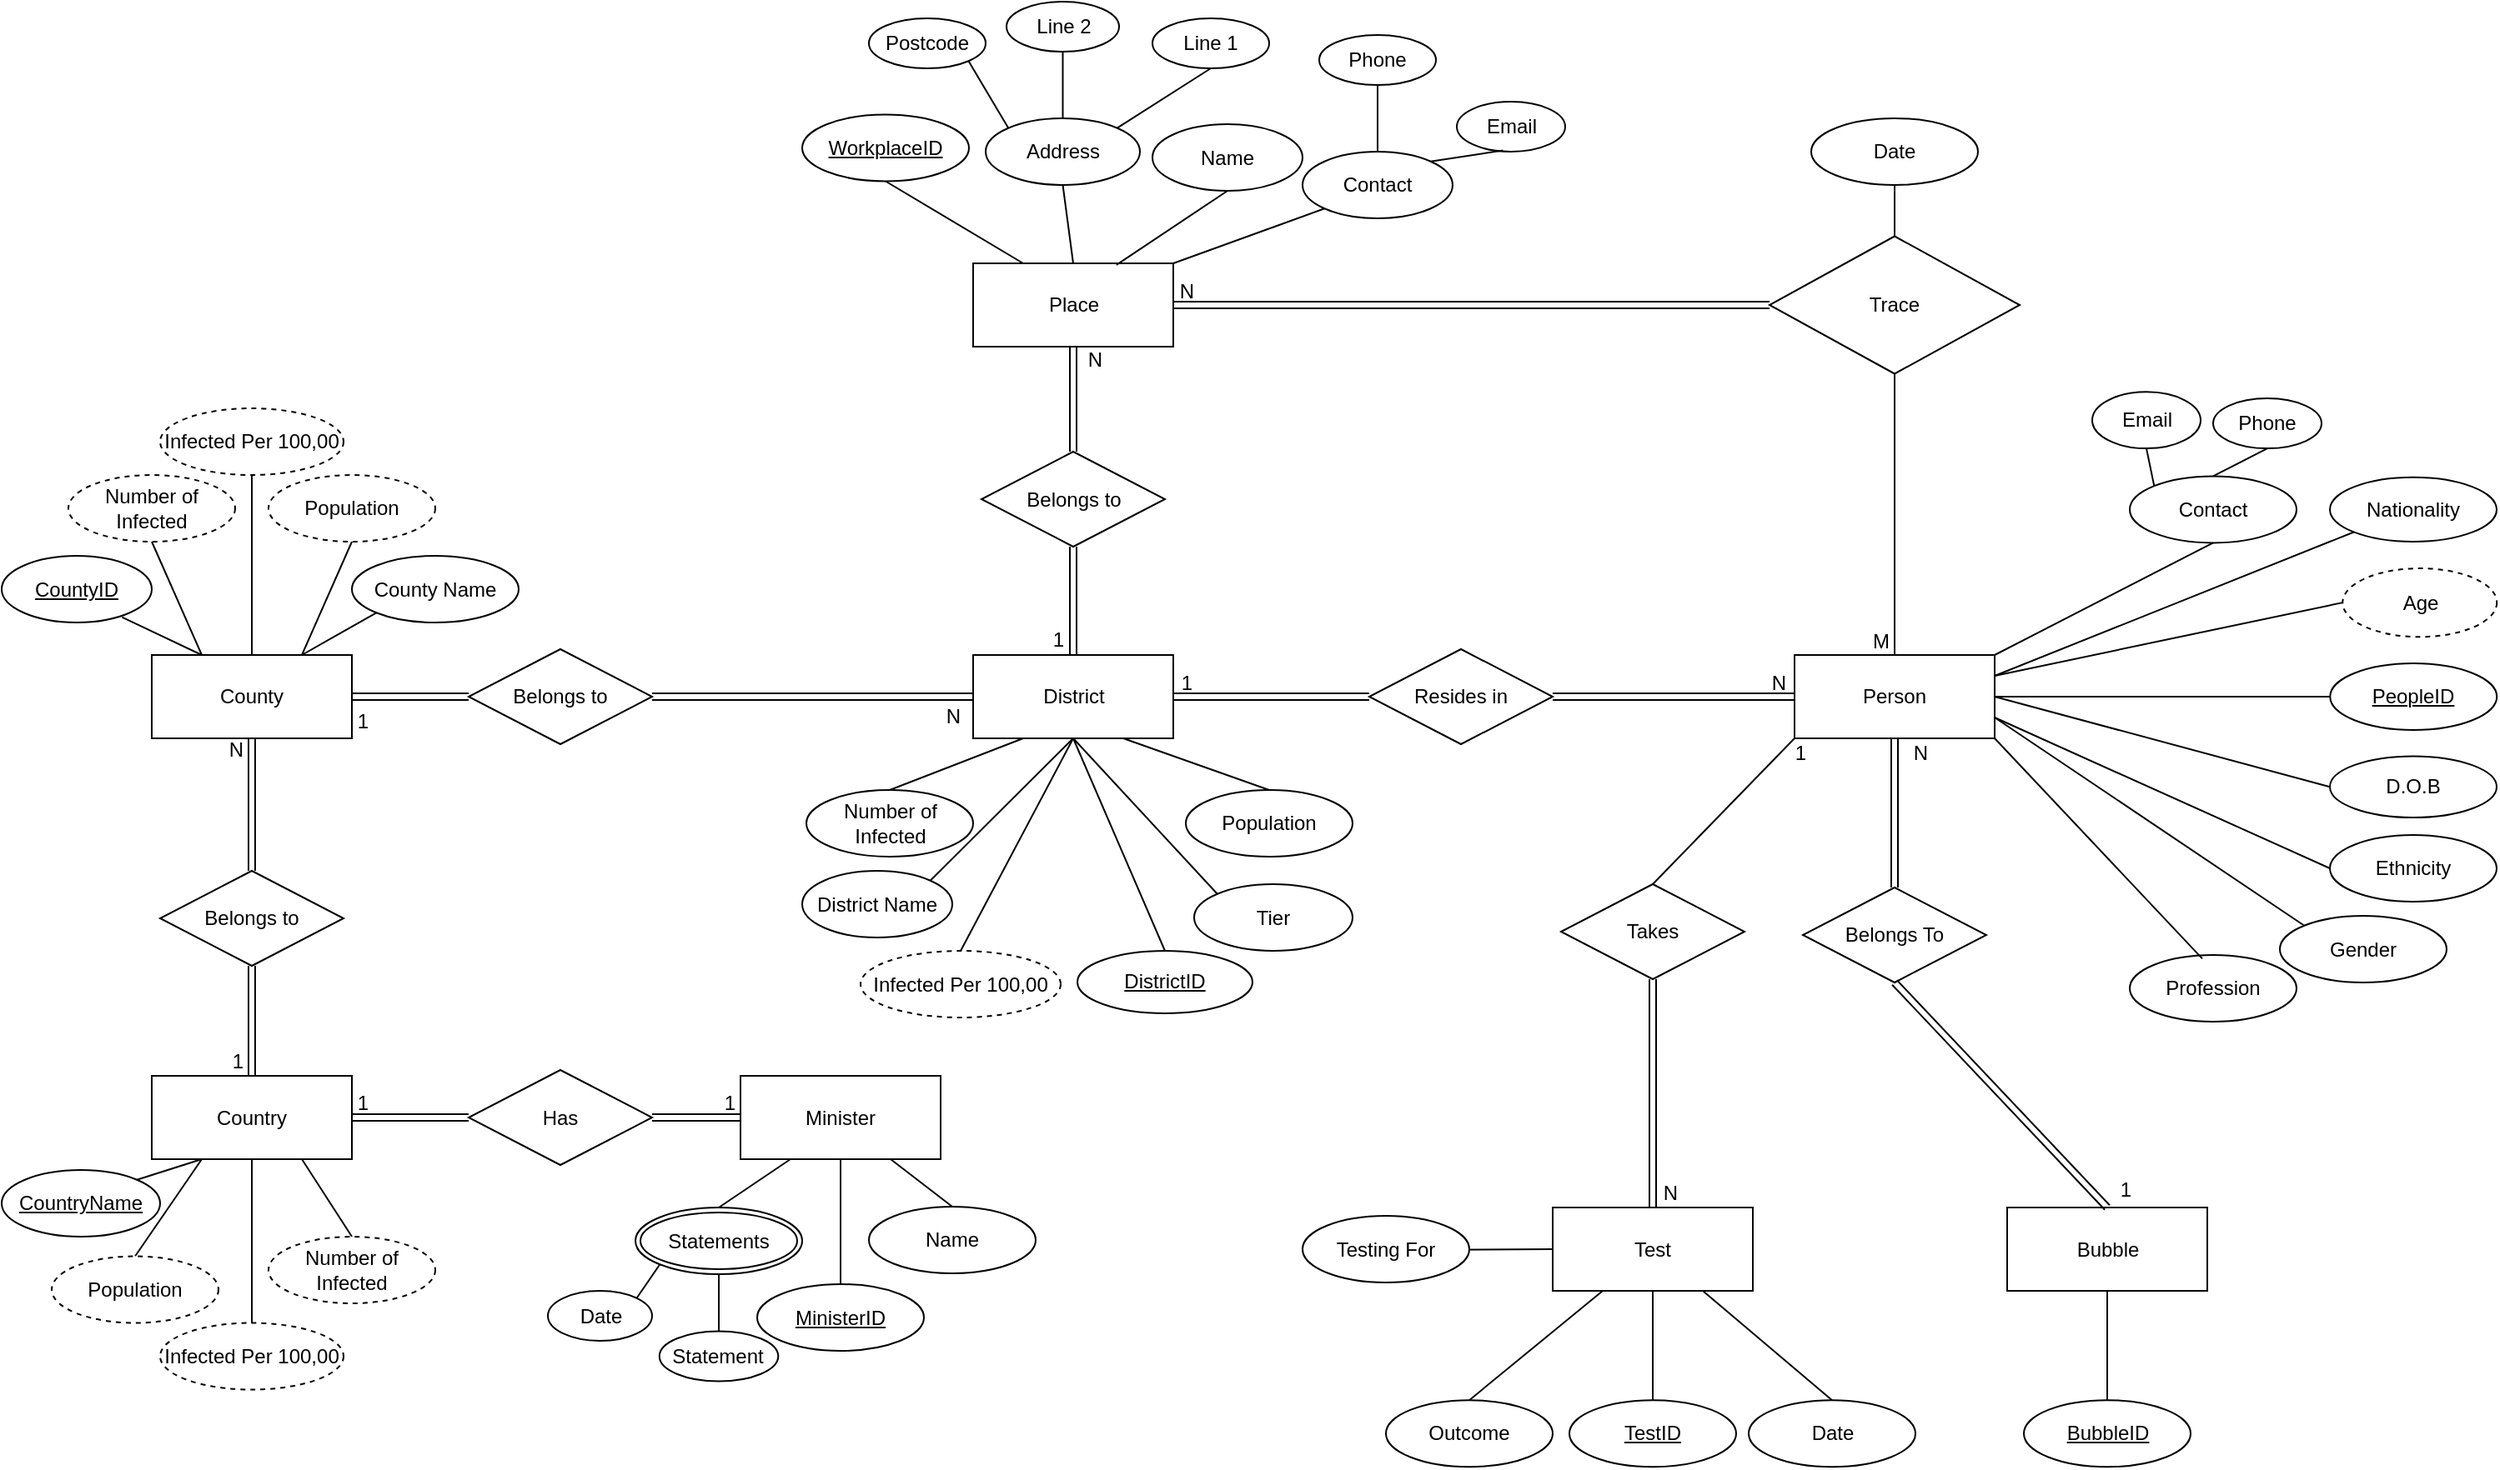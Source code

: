 <mxfile version="13.7.9" type="device"><diagram id="R2lEEEUBdFMjLlhIrx00" name="Page-1"><mxGraphModel dx="2042" dy="1265" grid="1" gridSize="10" guides="1" tooltips="1" connect="1" arrows="1" fold="1" page="1" pageScale="1" pageWidth="1510" pageHeight="900" math="0" shadow="0" extFonts="Permanent Marker^https://fonts.googleapis.com/css?family=Permanent+Marker"><root><mxCell id="0"/><mxCell id="1" parent="0"/><mxCell id="2h47l6fipAUhguVydKSg-163" value="Person" style="whiteSpace=wrap;html=1;align=center;" parent="1" vertex="1"><mxGeometry x="1079" y="396" width="120" height="50" as="geometry"/></mxCell><mxCell id="2h47l6fipAUhguVydKSg-164" value="District" style="whiteSpace=wrap;html=1;align=center;" parent="1" vertex="1"><mxGeometry x="586.5" y="396" width="120" height="50" as="geometry"/></mxCell><mxCell id="2h47l6fipAUhguVydKSg-168" value="Place" style="whiteSpace=wrap;html=1;align=center;" parent="1" vertex="1"><mxGeometry x="586.5" y="161" width="120" height="50" as="geometry"/></mxCell><mxCell id="2h47l6fipAUhguVydKSg-169" value="Bubble" style="whiteSpace=wrap;html=1;align=center;" parent="1" vertex="1"><mxGeometry x="1206.5" y="727.5" width="120" height="50" as="geometry"/></mxCell><mxCell id="2h47l6fipAUhguVydKSg-170" value="BubbleID" style="ellipse;whiteSpace=wrap;html=1;align=center;fontStyle=4;" parent="1" vertex="1"><mxGeometry x="1216.5" y="843.09" width="100" height="40" as="geometry"/></mxCell><mxCell id="2h47l6fipAUhguVydKSg-171" value="" style="endArrow=none;html=1;rounded=0;entryX=0.5;entryY=0;entryDx=0;entryDy=0;exitX=0.5;exitY=1;exitDx=0;exitDy=0;" parent="1" source="2h47l6fipAUhguVydKSg-169" target="2h47l6fipAUhguVydKSg-170" edge="1"><mxGeometry relative="1" as="geometry"><mxPoint x="1166.5" y="657.45" as="sourcePoint"/><mxPoint x="1149" y="779.36" as="targetPoint"/></mxGeometry></mxCell><mxCell id="2h47l6fipAUhguVydKSg-172" value="Test" style="whiteSpace=wrap;html=1;align=center;" parent="1" vertex="1"><mxGeometry x="934" y="727.5" width="120" height="50" as="geometry"/></mxCell><mxCell id="2h47l6fipAUhguVydKSg-173" value="TestID" style="ellipse;whiteSpace=wrap;html=1;align=center;fontStyle=4;" parent="1" vertex="1"><mxGeometry x="944" y="843.09" width="100" height="40" as="geometry"/></mxCell><mxCell id="2h47l6fipAUhguVydKSg-174" value="" style="endArrow=none;html=1;rounded=0;entryX=0.5;entryY=0;entryDx=0;entryDy=0;exitX=0.5;exitY=1;exitDx=0;exitDy=0;" parent="1" source="2h47l6fipAUhguVydKSg-172" target="2h47l6fipAUhguVydKSg-173" edge="1"><mxGeometry relative="1" as="geometry"><mxPoint x="1069" y="1046.59" as="sourcePoint"/><mxPoint x="1099" y="1034.09" as="targetPoint"/></mxGeometry></mxCell><mxCell id="2h47l6fipAUhguVydKSg-175" value="Outcome" style="ellipse;whiteSpace=wrap;html=1;" parent="1" vertex="1"><mxGeometry x="834" y="843.09" width="100" height="40" as="geometry"/></mxCell><mxCell id="2h47l6fipAUhguVydKSg-176" value="" style="endArrow=none;html=1;rounded=0;entryX=0.5;entryY=0;entryDx=0;entryDy=0;exitX=0.25;exitY=1;exitDx=0;exitDy=0;" parent="1" source="2h47l6fipAUhguVydKSg-172" target="2h47l6fipAUhguVydKSg-175" edge="1"><mxGeometry relative="1" as="geometry"><mxPoint x="1014" y="734.09" as="sourcePoint"/><mxPoint x="1014" y="684.09" as="targetPoint"/></mxGeometry></mxCell><mxCell id="2h47l6fipAUhguVydKSg-177" value="Date" style="ellipse;whiteSpace=wrap;html=1;" parent="1" vertex="1"><mxGeometry x="1051.5" y="843.09" width="100" height="40" as="geometry"/></mxCell><mxCell id="2h47l6fipAUhguVydKSg-178" value="" style="endArrow=none;html=1;rounded=0;exitX=0.75;exitY=1;exitDx=0;exitDy=0;entryX=0.5;entryY=0;entryDx=0;entryDy=0;" parent="1" source="2h47l6fipAUhguVydKSg-172" target="2h47l6fipAUhguVydKSg-177" edge="1"><mxGeometry relative="1" as="geometry"><mxPoint x="1044" y="734.09" as="sourcePoint"/><mxPoint x="1094" y="803.09" as="targetPoint"/></mxGeometry></mxCell><mxCell id="2h47l6fipAUhguVydKSg-179" value="County" style="whiteSpace=wrap;html=1;align=center;" parent="1" vertex="1"><mxGeometry x="94" y="396" width="120" height="50" as="geometry"/></mxCell><mxCell id="2h47l6fipAUhguVydKSg-180" value="Country" style="whiteSpace=wrap;html=1;align=center;" parent="1" vertex="1"><mxGeometry x="94" y="648.5" width="120" height="50" as="geometry"/></mxCell><mxCell id="2h47l6fipAUhguVydKSg-181" value="Belongs to" style="shape=rhombus;perimeter=rhombusPerimeter;whiteSpace=wrap;html=1;align=center;" parent="1" vertex="1"><mxGeometry x="284" y="392.5" width="110" height="57" as="geometry"/></mxCell><mxCell id="2h47l6fipAUhguVydKSg-182" value="Belongs to" style="shape=rhombus;perimeter=rhombusPerimeter;whiteSpace=wrap;html=1;align=center;" parent="1" vertex="1"><mxGeometry x="99" y="525.5" width="110" height="57" as="geometry"/></mxCell><mxCell id="2h47l6fipAUhguVydKSg-184" value="Takes" style="shape=rhombus;perimeter=rhombusPerimeter;whiteSpace=wrap;html=1;align=center;" parent="1" vertex="1"><mxGeometry x="939" y="533.5" width="110" height="57" as="geometry"/></mxCell><mxCell id="2h47l6fipAUhguVydKSg-185" value="Belongs to" style="shape=rhombus;perimeter=rhombusPerimeter;whiteSpace=wrap;html=1;align=center;" parent="1" vertex="1"><mxGeometry x="591.5" y="274" width="110" height="57" as="geometry"/></mxCell><mxCell id="2h47l6fipAUhguVydKSg-186" value="Resides in" style="shape=rhombus;perimeter=rhombusPerimeter;whiteSpace=wrap;html=1;align=center;" parent="1" vertex="1"><mxGeometry x="824" y="392.5" width="110" height="57" as="geometry"/></mxCell><mxCell id="2h47l6fipAUhguVydKSg-187" value="Trace" style="shape=rhombus;perimeter=rhombusPerimeter;whiteSpace=wrap;html=1;align=center;" parent="1" vertex="1"><mxGeometry x="1064" y="144.75" width="150" height="82.5" as="geometry"/></mxCell><mxCell id="2h47l6fipAUhguVydKSg-188" value="Belongs To" style="shape=rhombus;perimeter=rhombusPerimeter;whiteSpace=wrap;html=1;align=center;" parent="1" vertex="1"><mxGeometry x="1084" y="535.5" width="110" height="57" as="geometry"/></mxCell><mxCell id="2h47l6fipAUhguVydKSg-191" value="Name" style="ellipse;whiteSpace=wrap;html=1;" parent="1" vertex="1"><mxGeometry x="694" y="77.5" width="90" height="40" as="geometry"/></mxCell><mxCell id="2h47l6fipAUhguVydKSg-192" value="WorkplaceID" style="ellipse;whiteSpace=wrap;html=1;align=center;fontStyle=4;" parent="1" vertex="1"><mxGeometry x="484" y="71.75" width="100" height="40" as="geometry"/></mxCell><mxCell id="2h47l6fipAUhguVydKSg-193" value="" style="endArrow=none;html=1;rounded=0;exitX=0.5;exitY=1;exitDx=0;exitDy=0;entryX=0.716;entryY=0.018;entryDx=0;entryDy=0;entryPerimeter=0;" parent="1" source="2h47l6fipAUhguVydKSg-191" target="2h47l6fipAUhguVydKSg-168" edge="1"><mxGeometry relative="1" as="geometry"><mxPoint x="579" y="444" as="sourcePoint"/><mxPoint x="739" y="444" as="targetPoint"/></mxGeometry></mxCell><mxCell id="2h47l6fipAUhguVydKSg-194" value="" style="endArrow=none;html=1;rounded=0;exitX=0.5;exitY=1;exitDx=0;exitDy=0;entryX=0.25;entryY=0;entryDx=0;entryDy=0;" parent="1" source="2h47l6fipAUhguVydKSg-192" target="2h47l6fipAUhguVydKSg-168" edge="1"><mxGeometry relative="1" as="geometry"><mxPoint x="627.284" y="138.142" as="sourcePoint"/><mxPoint x="669" y="167.5" as="targetPoint"/></mxGeometry></mxCell><mxCell id="2h47l6fipAUhguVydKSg-195" value="Date" style="ellipse;whiteSpace=wrap;html=1;" parent="1" vertex="1"><mxGeometry x="1089" y="74" width="100" height="40" as="geometry"/></mxCell><mxCell id="2h47l6fipAUhguVydKSg-198" value="" style="endArrow=none;html=1;rounded=0;entryX=0.5;entryY=0;entryDx=0;entryDy=0;exitX=0.5;exitY=1;exitDx=0;exitDy=0;" parent="1" source="2h47l6fipAUhguVydKSg-195" target="2h47l6fipAUhguVydKSg-187" edge="1"><mxGeometry relative="1" as="geometry"><mxPoint x="1244.0" y="715" as="sourcePoint"/><mxPoint x="1139" y="161" as="targetPoint"/></mxGeometry></mxCell><mxCell id="2h47l6fipAUhguVydKSg-203" value="Address" style="ellipse;whiteSpace=wrap;html=1;" parent="1" vertex="1"><mxGeometry x="594" y="74" width="92.5" height="40" as="geometry"/></mxCell><mxCell id="2h47l6fipAUhguVydKSg-204" value="" style="endArrow=none;html=1;rounded=0;exitX=0.5;exitY=1;exitDx=0;exitDy=0;entryX=0.5;entryY=0;entryDx=0;entryDy=0;" parent="1" source="2h47l6fipAUhguVydKSg-203" target="2h47l6fipAUhguVydKSg-168" edge="1"><mxGeometry relative="1" as="geometry"><mxPoint x="639" y="134" as="sourcePoint"/><mxPoint x="669" y="167.5" as="targetPoint"/></mxGeometry></mxCell><mxCell id="2h47l6fipAUhguVydKSg-205" value="Line 1" style="ellipse;whiteSpace=wrap;html=1;" parent="1" vertex="1"><mxGeometry x="694" y="14" width="70" height="30" as="geometry"/></mxCell><mxCell id="2h47l6fipAUhguVydKSg-206" value="" style="endArrow=none;html=1;rounded=0;exitX=0.5;exitY=1;exitDx=0;exitDy=0;entryX=1;entryY=0;entryDx=0;entryDy=0;" parent="1" source="2h47l6fipAUhguVydKSg-205" target="2h47l6fipAUhguVydKSg-203" edge="1"><mxGeometry relative="1" as="geometry"><mxPoint x="639" y="134" as="sourcePoint"/><mxPoint x="669" y="167.5" as="targetPoint"/></mxGeometry></mxCell><mxCell id="2h47l6fipAUhguVydKSg-207" value="Line 2" style="ellipse;whiteSpace=wrap;html=1;" parent="1" vertex="1"><mxGeometry x="606.5" y="4" width="67.5" height="30" as="geometry"/></mxCell><mxCell id="2h47l6fipAUhguVydKSg-208" value="" style="endArrow=none;html=1;rounded=0;entryX=0.5;entryY=0;entryDx=0;entryDy=0;exitX=0.5;exitY=1;exitDx=0;exitDy=0;" parent="1" source="2h47l6fipAUhguVydKSg-207" target="2h47l6fipAUhguVydKSg-203" edge="1"><mxGeometry relative="1" as="geometry"><mxPoint x="664" y="54" as="sourcePoint"/><mxPoint x="530.716" y="178.358" as="targetPoint"/></mxGeometry></mxCell><mxCell id="2h47l6fipAUhguVydKSg-209" value="Minister" style="rounded=0;whiteSpace=wrap;html=1;" parent="1" vertex="1"><mxGeometry x="447" y="648.5" width="120" height="50" as="geometry"/></mxCell><mxCell id="2h47l6fipAUhguVydKSg-210" value="Has" style="shape=rhombus;perimeter=rhombusPerimeter;whiteSpace=wrap;html=1;align=center;" parent="1" vertex="1"><mxGeometry x="284" y="645" width="110" height="57" as="geometry"/></mxCell><mxCell id="2h47l6fipAUhguVydKSg-211" value="Contact" style="ellipse;whiteSpace=wrap;html=1;" parent="1" vertex="1"><mxGeometry x="784" y="94" width="90" height="40" as="geometry"/></mxCell><mxCell id="2h47l6fipAUhguVydKSg-212" value="Email" style="ellipse;whiteSpace=wrap;html=1;" parent="1" vertex="1"><mxGeometry x="876.5" y="64" width="65" height="30" as="geometry"/></mxCell><mxCell id="2h47l6fipAUhguVydKSg-213" value="Phone" style="ellipse;whiteSpace=wrap;html=1;" parent="1" vertex="1"><mxGeometry x="794" y="24" width="70" height="30" as="geometry"/></mxCell><mxCell id="2h47l6fipAUhguVydKSg-214" value="Postcode" style="ellipse;whiteSpace=wrap;html=1;" parent="1" vertex="1"><mxGeometry x="524" y="14" width="70" height="30" as="geometry"/></mxCell><mxCell id="2h47l6fipAUhguVydKSg-215" value="" style="endArrow=none;html=1;rounded=0;exitX=1;exitY=1;exitDx=0;exitDy=0;entryX=0;entryY=0;entryDx=0;entryDy=0;" parent="1" source="2h47l6fipAUhguVydKSg-214" target="2h47l6fipAUhguVydKSg-203" edge="1"><mxGeometry relative="1" as="geometry"><mxPoint x="589" y="74" as="sourcePoint"/><mxPoint x="622" y="94" as="targetPoint"/></mxGeometry></mxCell><mxCell id="2h47l6fipAUhguVydKSg-216" value="" style="endArrow=none;html=1;rounded=0;exitX=0;exitY=1;exitDx=0;exitDy=0;entryX=1;entryY=0;entryDx=0;entryDy=0;" parent="1" source="2h47l6fipAUhguVydKSg-211" target="2h47l6fipAUhguVydKSg-168" edge="1"><mxGeometry relative="1" as="geometry"><mxPoint x="779" y="134" as="sourcePoint"/><mxPoint x="729" y="167.5" as="targetPoint"/></mxGeometry></mxCell><mxCell id="2h47l6fipAUhguVydKSg-217" value="" style="endArrow=none;html=1;rounded=0;exitX=0.5;exitY=1;exitDx=0;exitDy=0;" parent="1" source="2h47l6fipAUhguVydKSg-213" target="2h47l6fipAUhguVydKSg-211" edge="1"><mxGeometry relative="1" as="geometry"><mxPoint x="789" y="144" as="sourcePoint"/><mxPoint x="739" y="177.5" as="targetPoint"/></mxGeometry></mxCell><mxCell id="2h47l6fipAUhguVydKSg-218" value="" style="endArrow=none;html=1;rounded=0;exitX=0.425;exitY=0.975;exitDx=0;exitDy=0;exitPerimeter=0;entryX=1;entryY=0;entryDx=0;entryDy=0;" parent="1" source="2h47l6fipAUhguVydKSg-212" target="2h47l6fipAUhguVydKSg-211" edge="1"><mxGeometry relative="1" as="geometry"><mxPoint x="839" y="94" as="sourcePoint"/><mxPoint x="870.716" y="109.858" as="targetPoint"/></mxGeometry></mxCell><mxCell id="2h47l6fipAUhguVydKSg-219" value="PeopleID" style="ellipse;whiteSpace=wrap;html=1;align=center;fontStyle=4;" parent="1" vertex="1"><mxGeometry x="1400.12" y="401" width="100" height="40" as="geometry"/></mxCell><mxCell id="2h47l6fipAUhguVydKSg-220" value="" style="endArrow=none;html=1;rounded=0;entryX=0;entryY=0.5;entryDx=0;entryDy=0;exitX=1;exitY=0.5;exitDx=0;exitDy=0;" parent="1" source="2h47l6fipAUhguVydKSg-163" target="2h47l6fipAUhguVydKSg-219" edge="1"><mxGeometry relative="1" as="geometry"><mxPoint x="634" y="424" as="sourcePoint"/><mxPoint x="794" y="424" as="targetPoint"/></mxGeometry></mxCell><mxCell id="2h47l6fipAUhguVydKSg-221" value="Gender" style="ellipse;whiteSpace=wrap;html=1;" parent="1" vertex="1"><mxGeometry x="1370" y="552.5" width="100" height="40" as="geometry"/></mxCell><mxCell id="2h47l6fipAUhguVydKSg-222" value="" style="endArrow=none;html=1;rounded=0;entryX=0;entryY=0;entryDx=0;entryDy=0;exitX=1;exitY=0.75;exitDx=0;exitDy=0;" parent="1" source="2h47l6fipAUhguVydKSg-163" target="2h47l6fipAUhguVydKSg-221" edge="1"><mxGeometry relative="1" as="geometry"><mxPoint x="1209" y="426" as="sourcePoint"/><mxPoint x="1314" y="426" as="targetPoint"/></mxGeometry></mxCell><mxCell id="2h47l6fipAUhguVydKSg-223" value="Ethnicity" style="ellipse;whiteSpace=wrap;html=1;" parent="1" vertex="1"><mxGeometry x="1400" y="504" width="100" height="40" as="geometry"/></mxCell><mxCell id="2h47l6fipAUhguVydKSg-224" value="" style="endArrow=none;html=1;rounded=0;entryX=0;entryY=0.5;entryDx=0;entryDy=0;exitX=1;exitY=0.75;exitDx=0;exitDy=0;" parent="1" source="2h47l6fipAUhguVydKSg-163" target="2h47l6fipAUhguVydKSg-223" edge="1"><mxGeometry relative="1" as="geometry"><mxPoint x="1209" y="451" as="sourcePoint"/><mxPoint x="1294" y="494" as="targetPoint"/></mxGeometry></mxCell><mxCell id="2h47l6fipAUhguVydKSg-225" value="D.O.B" style="ellipse;whiteSpace=wrap;html=1;" parent="1" vertex="1"><mxGeometry x="1400" y="456.69" width="100" height="36.81" as="geometry"/></mxCell><mxCell id="2h47l6fipAUhguVydKSg-226" value="" style="endArrow=none;html=1;rounded=0;entryX=0;entryY=0.5;entryDx=0;entryDy=0;exitX=1;exitY=0.5;exitDx=0;exitDy=0;" parent="1" source="2h47l6fipAUhguVydKSg-163" target="2h47l6fipAUhguVydKSg-225" edge="1"><mxGeometry relative="1" as="geometry"><mxPoint x="1209" y="426" as="sourcePoint"/><mxPoint x="1314" y="426" as="targetPoint"/></mxGeometry></mxCell><mxCell id="2h47l6fipAUhguVydKSg-227" value="Nationality" style="ellipse;whiteSpace=wrap;html=1;" parent="1" vertex="1"><mxGeometry x="1400" y="289.38" width="100" height="38.62" as="geometry"/></mxCell><mxCell id="2h47l6fipAUhguVydKSg-228" value="" style="endArrow=none;html=1;rounded=0;entryX=0;entryY=1;entryDx=0;entryDy=0;exitX=1;exitY=0.25;exitDx=0;exitDy=0;" parent="1" source="2h47l6fipAUhguVydKSg-163" target="2h47l6fipAUhguVydKSg-227" edge="1"><mxGeometry relative="1" as="geometry"><mxPoint x="1209" y="413.5" as="sourcePoint"/><mxPoint x="1308.645" y="388.142" as="targetPoint"/></mxGeometry></mxCell><mxCell id="2h47l6fipAUhguVydKSg-229" value="Profession" style="ellipse;whiteSpace=wrap;html=1;" parent="1" vertex="1"><mxGeometry x="1280" y="576" width="100" height="40" as="geometry"/></mxCell><mxCell id="2h47l6fipAUhguVydKSg-230" value="" style="endArrow=none;html=1;rounded=0;entryX=0.435;entryY=0.054;entryDx=0;entryDy=0;exitX=1;exitY=1;exitDx=0;exitDy=0;entryPerimeter=0;" parent="1" source="2h47l6fipAUhguVydKSg-163" target="2h47l6fipAUhguVydKSg-229" edge="1"><mxGeometry relative="1" as="geometry"><mxPoint x="1209" y="451" as="sourcePoint"/><mxPoint x="1324" y="504" as="targetPoint"/></mxGeometry></mxCell><mxCell id="2h47l6fipAUhguVydKSg-231" value="Name" style="ellipse;whiteSpace=wrap;html=1;align=center;" parent="1" vertex="1"><mxGeometry x="524" y="727" width="100" height="40" as="geometry"/></mxCell><mxCell id="2h47l6fipAUhguVydKSg-232" value="MinisterID" style="ellipse;whiteSpace=wrap;html=1;align=center;fontStyle=4;" parent="1" vertex="1"><mxGeometry x="457" y="773.5" width="100" height="40" as="geometry"/></mxCell><mxCell id="2h47l6fipAUhguVydKSg-233" value="" style="endArrow=none;html=1;rounded=0;exitX=0.75;exitY=1;exitDx=0;exitDy=0;entryX=0.5;entryY=0;entryDx=0;entryDy=0;" parent="1" source="2h47l6fipAUhguVydKSg-209" target="2h47l6fipAUhguVydKSg-231" edge="1"><mxGeometry relative="1" as="geometry"><mxPoint x="492" y="708.5" as="sourcePoint"/><mxPoint x="492" y="811.25" as="targetPoint"/></mxGeometry></mxCell><mxCell id="2h47l6fipAUhguVydKSg-234" value="" style="endArrow=none;html=1;rounded=0;exitX=0.25;exitY=1;exitDx=0;exitDy=0;entryX=0.5;entryY=0;entryDx=0;entryDy=0;" parent="1" source="2h47l6fipAUhguVydKSg-209" target="Z83sEIS3FOeGkX1TwTNe-1" edge="1"><mxGeometry relative="1" as="geometry"><mxPoint x="522" y="708.5" as="sourcePoint"/><mxPoint x="444" y="727.5" as="targetPoint"/></mxGeometry></mxCell><mxCell id="2h47l6fipAUhguVydKSg-235" value="CountryName" style="ellipse;whiteSpace=wrap;html=1;align=center;fontStyle=4;fillColor=none;" parent="1" vertex="1"><mxGeometry x="4" y="705" width="95" height="40" as="geometry"/></mxCell><mxCell id="2h47l6fipAUhguVydKSg-236" value="Infected Per 100,00" style="ellipse;whiteSpace=wrap;html=1;align=center;dashed=1;" parent="1" vertex="1"><mxGeometry x="99" y="796.75" width="110" height="40" as="geometry"/></mxCell><mxCell id="2h47l6fipAUhguVydKSg-239" value="" style="endArrow=none;html=1;rounded=0;exitX=0.5;exitY=1;exitDx=0;exitDy=0;entryX=0.5;entryY=0;entryDx=0;entryDy=0;" parent="1" source="2h47l6fipAUhguVydKSg-209" target="2h47l6fipAUhguVydKSg-232" edge="1"><mxGeometry relative="1" as="geometry"><mxPoint x="522" y="708.5" as="sourcePoint"/><mxPoint x="564" y="762.25" as="targetPoint"/></mxGeometry></mxCell><mxCell id="2h47l6fipAUhguVydKSg-240" value="" style="endArrow=none;html=1;rounded=0;entryX=1;entryY=0;entryDx=0;entryDy=0;exitX=0.25;exitY=1;exitDx=0;exitDy=0;" parent="1" source="2h47l6fipAUhguVydKSg-180" target="2h47l6fipAUhguVydKSg-235" edge="1"><mxGeometry relative="1" as="geometry"><mxPoint x="107" y="696" as="sourcePoint"/><mxPoint x="492" y="806.75" as="targetPoint"/></mxGeometry></mxCell><mxCell id="2h47l6fipAUhguVydKSg-241" value="" style="endArrow=none;html=1;rounded=0;exitX=0.75;exitY=1;exitDx=0;exitDy=0;entryX=0.5;entryY=0;entryDx=0;entryDy=0;" parent="1" source="2h47l6fipAUhguVydKSg-180" target="2h47l6fipAUhguVydKSg-353" edge="1"><mxGeometry relative="1" as="geometry"><mxPoint x="152" y="654" as="sourcePoint"/><mxPoint x="214" y="747.75" as="targetPoint"/></mxGeometry></mxCell><mxCell id="2h47l6fipAUhguVydKSg-242" value="" style="endArrow=none;html=1;rounded=0;exitX=0.5;exitY=1;exitDx=0;exitDy=0;entryX=0.5;entryY=0;entryDx=0;entryDy=0;" parent="1" source="2h47l6fipAUhguVydKSg-180" target="2h47l6fipAUhguVydKSg-236" edge="1"><mxGeometry relative="1" as="geometry"><mxPoint x="182" y="704" as="sourcePoint"/><mxPoint x="218.645" y="739.858" as="targetPoint"/></mxGeometry></mxCell><mxCell id="2h47l6fipAUhguVydKSg-243" value="" style="endArrow=none;html=1;rounded=0;exitX=0.25;exitY=1;exitDx=0;exitDy=0;entryX=0.5;entryY=0;entryDx=0;entryDy=0;" parent="1" source="2h47l6fipAUhguVydKSg-180" target="2h47l6fipAUhguVydKSg-352" edge="1"><mxGeometry relative="1" as="geometry"><mxPoint x="152" y="704" as="sourcePoint"/><mxPoint x="94" y="747.75" as="targetPoint"/></mxGeometry></mxCell><mxCell id="2h47l6fipAUhguVydKSg-244" value="County Name" style="ellipse;whiteSpace=wrap;html=1;align=center;" parent="1" vertex="1"><mxGeometry x="214" y="336.5" width="100" height="40" as="geometry"/></mxCell><mxCell id="2h47l6fipAUhguVydKSg-245" value="CountyID" style="ellipse;whiteSpace=wrap;html=1;align=center;fontStyle=4;" parent="1" vertex="1"><mxGeometry x="4" y="336.5" width="90" height="40" as="geometry"/></mxCell><mxCell id="2h47l6fipAUhguVydKSg-246" value="Infected Per 100,00" style="ellipse;whiteSpace=wrap;html=1;align=center;dashed=1;" parent="1" vertex="1"><mxGeometry x="99" y="248" width="110" height="40" as="geometry"/></mxCell><mxCell id="2h47l6fipAUhguVydKSg-249" value="" style="endArrow=none;html=1;rounded=0;exitX=0.5;exitY=1;exitDx=0;exitDy=0;entryX=0.5;entryY=0;entryDx=0;entryDy=0;" parent="1" source="2h47l6fipAUhguVydKSg-246" target="2h47l6fipAUhguVydKSg-179" edge="1"><mxGeometry relative="1" as="geometry"><mxPoint x="354" y="334" as="sourcePoint"/><mxPoint x="514" y="334" as="targetPoint"/></mxGeometry></mxCell><mxCell id="2h47l6fipAUhguVydKSg-250" value="" style="endArrow=none;html=1;rounded=0;entryX=0.25;entryY=0;entryDx=0;entryDy=0;exitX=0.802;exitY=0.92;exitDx=0;exitDy=0;exitPerimeter=0;" parent="1" source="2h47l6fipAUhguVydKSg-245" target="2h47l6fipAUhguVydKSg-179" edge="1"><mxGeometry relative="1" as="geometry"><mxPoint x="127" y="346.5" as="sourcePoint"/><mxPoint x="127" y="409.5" as="targetPoint"/></mxGeometry></mxCell><mxCell id="2h47l6fipAUhguVydKSg-251" value="" style="endArrow=none;html=1;rounded=0;entryX=0.75;entryY=0;entryDx=0;entryDy=0;exitX=0;exitY=1;exitDx=0;exitDy=0;" parent="1" source="2h47l6fipAUhguVydKSg-244" target="2h47l6fipAUhguVydKSg-179" edge="1"><mxGeometry relative="1" as="geometry"><mxPoint x="218.767" y="536.809" as="sourcePoint"/><mxPoint x="157" y="459.5" as="targetPoint"/></mxGeometry></mxCell><mxCell id="2h47l6fipAUhguVydKSg-252" value="" style="endArrow=none;html=1;rounded=0;entryX=0.75;entryY=0;entryDx=0;entryDy=0;exitX=0.5;exitY=1;exitDx=0;exitDy=0;" parent="1" source="2h47l6fipAUhguVydKSg-354" target="2h47l6fipAUhguVydKSg-179" edge="1"><mxGeometry relative="1" as="geometry"><mxPoint x="214" y="328.0" as="sourcePoint"/><mxPoint x="187" y="459.5" as="targetPoint"/></mxGeometry></mxCell><mxCell id="2h47l6fipAUhguVydKSg-253" value="" style="endArrow=none;html=1;rounded=0;entryX=0.25;entryY=0;entryDx=0;entryDy=0;exitX=0.5;exitY=1;exitDx=0;exitDy=0;" parent="1" source="2h47l6fipAUhguVydKSg-355" target="2h47l6fipAUhguVydKSg-179" edge="1"><mxGeometry relative="1" as="geometry"><mxPoint x="94" y="328.0" as="sourcePoint"/><mxPoint x="157" y="409.5" as="targetPoint"/></mxGeometry></mxCell><mxCell id="2h47l6fipAUhguVydKSg-254" value="DistrictID" style="ellipse;whiteSpace=wrap;html=1;align=center;fontStyle=4;" parent="1" vertex="1"><mxGeometry x="649" y="573.5" width="105" height="37.5" as="geometry"/></mxCell><mxCell id="2h47l6fipAUhguVydKSg-255" value="" style="endArrow=none;html=1;rounded=0;entryX=0.5;entryY=0;entryDx=0;entryDy=0;exitX=0.5;exitY=1;exitDx=0;exitDy=0;" parent="1" source="2h47l6fipAUhguVydKSg-164" target="2h47l6fipAUhguVydKSg-254" edge="1"><mxGeometry relative="1" as="geometry"><mxPoint x="647" y="444" as="sourcePoint"/><mxPoint x="316.5" y="409.5" as="targetPoint"/></mxGeometry></mxCell><mxCell id="2h47l6fipAUhguVydKSg-256" value="District Name" style="ellipse;whiteSpace=wrap;html=1;align=center;" parent="1" vertex="1"><mxGeometry x="484" y="525.5" width="90" height="40" as="geometry"/></mxCell><mxCell id="2h47l6fipAUhguVydKSg-257" value="" style="endArrow=none;html=1;rounded=0;exitX=1;exitY=0;exitDx=0;exitDy=0;entryX=0.5;entryY=1;entryDx=0;entryDy=0;" parent="1" source="2h47l6fipAUhguVydKSg-256" target="2h47l6fipAUhguVydKSg-164" edge="1"><mxGeometry relative="1" as="geometry"><mxPoint x="656.5" y="409.5" as="sourcePoint"/><mxPoint x="656.5" y="375.5" as="targetPoint"/></mxGeometry></mxCell><mxCell id="2h47l6fipAUhguVydKSg-258" value="Infected Per 100,00" style="ellipse;whiteSpace=wrap;html=1;align=center;dashed=1;" parent="1" vertex="1"><mxGeometry x="519" y="573.5" width="120" height="40" as="geometry"/></mxCell><mxCell id="2h47l6fipAUhguVydKSg-259" value="Number of Infected" style="ellipse;whiteSpace=wrap;html=1;align=center;" parent="1" vertex="1"><mxGeometry x="486.5" y="477" width="100" height="40" as="geometry"/></mxCell><mxCell id="2h47l6fipAUhguVydKSg-260" value="Population" style="ellipse;whiteSpace=wrap;html=1;align=center;" parent="1" vertex="1"><mxGeometry x="714" y="477" width="100" height="40" as="geometry"/></mxCell><mxCell id="2h47l6fipAUhguVydKSg-261" value="" style="endArrow=none;html=1;rounded=0;exitX=0.5;exitY=0;exitDx=0;exitDy=0;entryX=0.5;entryY=1;entryDx=0;entryDy=0;" parent="1" source="2h47l6fipAUhguVydKSg-258" target="2h47l6fipAUhguVydKSg-164" edge="1"><mxGeometry relative="1" as="geometry"><mxPoint x="452.233" y="489.809" as="sourcePoint"/><mxPoint x="504" y="459.5" as="targetPoint"/></mxGeometry></mxCell><mxCell id="2h47l6fipAUhguVydKSg-262" value="" style="endArrow=none;html=1;rounded=0;exitX=0.5;exitY=0;exitDx=0;exitDy=0;entryX=0.75;entryY=1;entryDx=0;entryDy=0;" parent="1" source="2h47l6fipAUhguVydKSg-260" target="2h47l6fipAUhguVydKSg-164" edge="1"><mxGeometry relative="1" as="geometry"><mxPoint x="534" y="584" as="sourcePoint"/><mxPoint x="534" y="459.5" as="targetPoint"/></mxGeometry></mxCell><mxCell id="2h47l6fipAUhguVydKSg-263" value="" style="endArrow=none;html=1;rounded=0;exitX=0.25;exitY=1;exitDx=0;exitDy=0;entryX=0.5;entryY=0;entryDx=0;entryDy=0;" parent="1" source="2h47l6fipAUhguVydKSg-164" target="2h47l6fipAUhguVydKSg-259" edge="1"><mxGeometry relative="1" as="geometry"><mxPoint x="594" y="535.5" as="sourcePoint"/><mxPoint x="564" y="459.5" as="targetPoint"/></mxGeometry></mxCell><mxCell id="2h47l6fipAUhguVydKSg-265" value="Age" style="ellipse;whiteSpace=wrap;html=1;align=center;dashed=1;" parent="1" vertex="1"><mxGeometry x="1407.62" y="344" width="92.5" height="41.12" as="geometry"/></mxCell><mxCell id="2h47l6fipAUhguVydKSg-266" value="" style="endArrow=none;html=1;rounded=0;entryX=0;entryY=0.5;entryDx=0;entryDy=0;exitX=1;exitY=0.25;exitDx=0;exitDy=0;" parent="1" source="2h47l6fipAUhguVydKSg-163" target="2h47l6fipAUhguVydKSg-265" edge="1"><mxGeometry relative="1" as="geometry"><mxPoint x="1209" y="406" as="sourcePoint"/><mxPoint x="1328.645" y="340.642" as="targetPoint"/></mxGeometry></mxCell><mxCell id="2h47l6fipAUhguVydKSg-268" value="" style="shape=link;html=1;rounded=0;entryX=0.5;entryY=0;entryDx=0;entryDy=0;exitX=0.5;exitY=1;exitDx=0;exitDy=0;" parent="1" source="2h47l6fipAUhguVydKSg-163" target="2h47l6fipAUhguVydKSg-188" edge="1"><mxGeometry relative="1" as="geometry"><mxPoint x="874" y="424" as="sourcePoint"/><mxPoint x="1034" y="424" as="targetPoint"/></mxGeometry></mxCell><mxCell id="2h47l6fipAUhguVydKSg-269" value="N" style="resizable=0;html=1;align=right;verticalAlign=bottom;" parent="2h47l6fipAUhguVydKSg-268" connectable="0" vertex="1"><mxGeometry x="1" relative="1" as="geometry"><mxPoint x="20.0" y="-71.52" as="offset"/></mxGeometry></mxCell><mxCell id="2h47l6fipAUhguVydKSg-270" value="" style="shape=link;html=1;rounded=0;entryX=0.5;entryY=0;entryDx=0;entryDy=0;exitX=0.5;exitY=1;exitDx=0;exitDy=0;" parent="1" source="2h47l6fipAUhguVydKSg-188" target="2h47l6fipAUhguVydKSg-169" edge="1"><mxGeometry relative="1" as="geometry"><mxPoint x="1034" y="754" as="sourcePoint"/><mxPoint x="1034" y="334" as="targetPoint"/></mxGeometry></mxCell><mxCell id="2h47l6fipAUhguVydKSg-271" value="1" style="resizable=0;html=1;align=right;verticalAlign=bottom;" parent="2h47l6fipAUhguVydKSg-270" connectable="0" vertex="1"><mxGeometry x="1" relative="1" as="geometry"><mxPoint x="14.89" y="-1.83" as="offset"/></mxGeometry></mxCell><mxCell id="2h47l6fipAUhguVydKSg-272" value="" style="endArrow=none;html=1;rounded=0;entryX=0.5;entryY=0;entryDx=0;entryDy=0;exitX=0.5;exitY=1;exitDx=0;exitDy=0;" parent="1" source="2h47l6fipAUhguVydKSg-187" target="2h47l6fipAUhguVydKSg-163" edge="1"><mxGeometry relative="1" as="geometry"><mxPoint x="1139" y="329" as="sourcePoint"/><mxPoint x="1034" y="334" as="targetPoint"/></mxGeometry></mxCell><mxCell id="2h47l6fipAUhguVydKSg-273" value="M" style="resizable=0;html=1;align=right;verticalAlign=bottom;" parent="2h47l6fipAUhguVydKSg-272" connectable="0" vertex="1"><mxGeometry x="1" relative="1" as="geometry"><mxPoint x="-2.5" y="-0.05" as="offset"/></mxGeometry></mxCell><mxCell id="2h47l6fipAUhguVydKSg-276" value="" style="shape=link;html=1;rounded=0;entryX=1;entryY=0.5;entryDx=0;entryDy=0;exitX=0;exitY=0.5;exitDx=0;exitDy=0;" parent="1" source="2h47l6fipAUhguVydKSg-163" target="2h47l6fipAUhguVydKSg-186" edge="1"><mxGeometry relative="1" as="geometry"><mxPoint x="1004" y="452.88" as="sourcePoint"/><mxPoint x="1021.5" y="379.13" as="targetPoint"/></mxGeometry></mxCell><mxCell id="2h47l6fipAUhguVydKSg-277" value="N" style="resizable=0;html=1;align=right;verticalAlign=bottom;" parent="2h47l6fipAUhguVydKSg-276" connectable="0" vertex="1"><mxGeometry x="1" relative="1" as="geometry"><mxPoint x="140" as="offset"/></mxGeometry></mxCell><mxCell id="2h47l6fipAUhguVydKSg-278" value="" style="shape=link;html=1;rounded=0;exitX=0;exitY=0.5;exitDx=0;exitDy=0;entryX=1;entryY=0.5;entryDx=0;entryDy=0;" parent="1" source="2h47l6fipAUhguVydKSg-186" target="2h47l6fipAUhguVydKSg-164" edge="1"><mxGeometry relative="1" as="geometry"><mxPoint x="791.5" y="424" as="sourcePoint"/><mxPoint x="587" y="424" as="targetPoint"/></mxGeometry></mxCell><mxCell id="2h47l6fipAUhguVydKSg-279" value="1" style="resizable=0;html=1;align=right;verticalAlign=bottom;" parent="2h47l6fipAUhguVydKSg-278" connectable="0" vertex="1"><mxGeometry x="1" relative="1" as="geometry"><mxPoint x="12.44" as="offset"/></mxGeometry></mxCell><mxCell id="2h47l6fipAUhguVydKSg-280" value="" style="shape=link;html=1;rounded=0;entryX=1;entryY=0.5;entryDx=0;entryDy=0;exitX=0;exitY=0.5;exitDx=0;exitDy=0;" parent="1" source="2h47l6fipAUhguVydKSg-164" target="2h47l6fipAUhguVydKSg-181" edge="1"><mxGeometry relative="1" as="geometry"><mxPoint x="599" y="420.66" as="sourcePoint"/><mxPoint x="394.0" y="420.66" as="targetPoint"/></mxGeometry></mxCell><mxCell id="2h47l6fipAUhguVydKSg-281" value="N" style="resizable=0;html=1;align=right;verticalAlign=bottom;" parent="2h47l6fipAUhguVydKSg-280" connectable="0" vertex="1"><mxGeometry x="1" relative="1" as="geometry"><mxPoint x="185.44" y="20" as="offset"/></mxGeometry></mxCell><mxCell id="2h47l6fipAUhguVydKSg-282" value="" style="shape=link;html=1;rounded=0;entryX=1;entryY=0.5;entryDx=0;entryDy=0;exitX=0;exitY=0.5;exitDx=0;exitDy=0;" parent="1" source="2h47l6fipAUhguVydKSg-181" target="2h47l6fipAUhguVydKSg-179" edge="1"><mxGeometry relative="1" as="geometry"><mxPoint x="294" y="424.16" as="sourcePoint"/><mxPoint x="224.0" y="424.16" as="targetPoint"/></mxGeometry></mxCell><mxCell id="2h47l6fipAUhguVydKSg-283" value="1" style="resizable=0;html=1;align=right;verticalAlign=bottom;" parent="2h47l6fipAUhguVydKSg-282" connectable="0" vertex="1"><mxGeometry x="1" relative="1" as="geometry"><mxPoint x="10.0" y="23" as="offset"/></mxGeometry></mxCell><mxCell id="2h47l6fipAUhguVydKSg-284" value="" style="shape=link;html=1;rounded=0;entryX=0.5;entryY=1;entryDx=0;entryDy=0;exitX=0.5;exitY=0;exitDx=0;exitDy=0;" parent="1" source="2h47l6fipAUhguVydKSg-182" target="2h47l6fipAUhguVydKSg-179" edge="1"><mxGeometry relative="1" as="geometry"><mxPoint x="474" y="431" as="sourcePoint"/><mxPoint x="404.0" y="431" as="targetPoint"/></mxGeometry></mxCell><mxCell id="2h47l6fipAUhguVydKSg-285" value="N" style="resizable=0;html=1;align=right;verticalAlign=bottom;" parent="2h47l6fipAUhguVydKSg-284" connectable="0" vertex="1"><mxGeometry x="1" relative="1" as="geometry"><mxPoint x="-5.0" y="15.6" as="offset"/></mxGeometry></mxCell><mxCell id="2h47l6fipAUhguVydKSg-286" value="" style="shape=link;html=1;rounded=0;entryX=0.5;entryY=0;entryDx=0;entryDy=0;" parent="1" source="2h47l6fipAUhguVydKSg-182" target="2h47l6fipAUhguVydKSg-180" edge="1"><mxGeometry relative="1" as="geometry"><mxPoint x="224" y="614" as="sourcePoint"/><mxPoint x="154" y="614" as="targetPoint"/></mxGeometry></mxCell><mxCell id="2h47l6fipAUhguVydKSg-287" value="1" style="resizable=0;html=1;align=right;verticalAlign=bottom;" parent="2h47l6fipAUhguVydKSg-286" connectable="0" vertex="1"><mxGeometry x="1" relative="1" as="geometry"><mxPoint x="-5.0" as="offset"/></mxGeometry></mxCell><mxCell id="2h47l6fipAUhguVydKSg-288" value="" style="shape=link;html=1;rounded=0;entryX=1;entryY=0.5;entryDx=0;entryDy=0;exitX=0;exitY=0.5;exitDx=0;exitDy=0;" parent="1" source="2h47l6fipAUhguVydKSg-209" target="2h47l6fipAUhguVydKSg-210" edge="1"><mxGeometry relative="1" as="geometry"><mxPoint x="164" y="592.5" as="sourcePoint"/><mxPoint x="164" y="654" as="targetPoint"/></mxGeometry></mxCell><mxCell id="2h47l6fipAUhguVydKSg-289" value="1" style="resizable=0;html=1;align=right;verticalAlign=bottom;" parent="2h47l6fipAUhguVydKSg-288" connectable="0" vertex="1"><mxGeometry x="1" relative="1" as="geometry"><mxPoint x="50.33" as="offset"/></mxGeometry></mxCell><mxCell id="2h47l6fipAUhguVydKSg-290" value="" style="shape=link;html=1;rounded=0;entryX=1;entryY=0.5;entryDx=0;entryDy=0;" parent="1" source="2h47l6fipAUhguVydKSg-210" target="2h47l6fipAUhguVydKSg-180" edge="1"><mxGeometry relative="1" as="geometry"><mxPoint x="267" y="668.83" as="sourcePoint"/><mxPoint x="214.0" y="668.83" as="targetPoint"/></mxGeometry></mxCell><mxCell id="2h47l6fipAUhguVydKSg-291" value="1" style="resizable=0;html=1;align=right;verticalAlign=bottom;" parent="2h47l6fipAUhguVydKSg-290" connectable="0" vertex="1"><mxGeometry x="1" relative="1" as="geometry"><mxPoint x="10.0" as="offset"/></mxGeometry></mxCell><mxCell id="2h47l6fipAUhguVydKSg-296" value="" style="endArrow=none;html=1;rounded=0;entryX=0.5;entryY=0;entryDx=0;entryDy=0;exitX=0;exitY=1;exitDx=0;exitDy=0;" parent="1" source="2h47l6fipAUhguVydKSg-163" target="2h47l6fipAUhguVydKSg-184" edge="1"><mxGeometry relative="1" as="geometry"><mxPoint x="1154" y="462" as="sourcePoint"/><mxPoint x="1154" y="525.5" as="targetPoint"/></mxGeometry></mxCell><mxCell id="2h47l6fipAUhguVydKSg-297" value="1" style="resizable=0;html=1;align=right;verticalAlign=bottom;" parent="2h47l6fipAUhguVydKSg-296" connectable="0" vertex="1"><mxGeometry x="1" relative="1" as="geometry"><mxPoint x="92.31" y="-69.63" as="offset"/></mxGeometry></mxCell><mxCell id="2h47l6fipAUhguVydKSg-298" value="" style="shape=link;html=1;rounded=0;entryX=0.5;entryY=1;entryDx=0;entryDy=0;exitX=0.5;exitY=0;exitDx=0;exitDy=0;" parent="1" source="2h47l6fipAUhguVydKSg-172" target="2h47l6fipAUhguVydKSg-184" edge="1"><mxGeometry relative="1" as="geometry"><mxPoint x="1177.75" y="656.25" as="sourcePoint"/><mxPoint x="1220.25" y="582.5" as="targetPoint"/></mxGeometry></mxCell><mxCell id="2h47l6fipAUhguVydKSg-299" value="N" style="resizable=0;html=1;align=right;verticalAlign=bottom;" parent="2h47l6fipAUhguVydKSg-298" connectable="0" vertex="1"><mxGeometry x="1" relative="1" as="geometry"><mxPoint x="15.0" y="137.12" as="offset"/></mxGeometry></mxCell><mxCell id="2h47l6fipAUhguVydKSg-300" value="" style="shape=link;html=1;rounded=0;exitX=0.5;exitY=1;exitDx=0;exitDy=0;entryX=0.5;entryY=0;entryDx=0;entryDy=0;" parent="1" source="2h47l6fipAUhguVydKSg-185" target="2h47l6fipAUhguVydKSg-164" edge="1"><mxGeometry relative="1" as="geometry"><mxPoint x="664" y="554" as="sourcePoint"/><mxPoint x="844" y="334" as="targetPoint"/></mxGeometry></mxCell><mxCell id="2h47l6fipAUhguVydKSg-301" value="1" style="resizable=0;html=1;align=right;verticalAlign=bottom;" parent="2h47l6fipAUhguVydKSg-300" connectable="0" vertex="1"><mxGeometry x="1" relative="1" as="geometry"><mxPoint x="-4.81" y="-0.07" as="offset"/></mxGeometry></mxCell><mxCell id="2h47l6fipAUhguVydKSg-302" value="" style="shape=link;html=1;rounded=0;entryX=0.5;entryY=0;entryDx=0;entryDy=0;exitX=0.5;exitY=1;exitDx=0;exitDy=0;" parent="1" source="2h47l6fipAUhguVydKSg-168" target="2h47l6fipAUhguVydKSg-185" edge="1"><mxGeometry relative="1" as="geometry"><mxPoint x="674" y="214.5" as="sourcePoint"/><mxPoint x="614" y="282.5" as="targetPoint"/></mxGeometry></mxCell><mxCell id="2h47l6fipAUhguVydKSg-303" value="N" style="resizable=0;html=1;align=right;verticalAlign=bottom;" parent="2h47l6fipAUhguVydKSg-302" connectable="0" vertex="1"><mxGeometry x="1" relative="1" as="geometry"><mxPoint x="17.5" y="-46.5" as="offset"/></mxGeometry></mxCell><mxCell id="2h47l6fipAUhguVydKSg-304" value="Contact" style="ellipse;whiteSpace=wrap;html=1;" parent="1" vertex="1"><mxGeometry x="1280" y="288.69" width="100" height="40" as="geometry"/></mxCell><mxCell id="2h47l6fipAUhguVydKSg-305" value="" style="endArrow=none;html=1;rounded=0;entryX=0.5;entryY=1;entryDx=0;entryDy=0;exitX=1;exitY=0;exitDx=0;exitDy=0;" parent="1" source="2h47l6fipAUhguVydKSg-163" target="2h47l6fipAUhguVydKSg-304" edge="1"><mxGeometry relative="1" as="geometry"><mxPoint x="1179" y="456" as="sourcePoint"/><mxPoint x="1328.765" y="524.858" as="targetPoint"/></mxGeometry></mxCell><mxCell id="2h47l6fipAUhguVydKSg-306" value="Phone" style="ellipse;whiteSpace=wrap;html=1;" parent="1" vertex="1"><mxGeometry x="1330" y="242.06" width="65" height="30" as="geometry"/></mxCell><mxCell id="2h47l6fipAUhguVydKSg-307" value="Email" style="ellipse;whiteSpace=wrap;html=1;" parent="1" vertex="1"><mxGeometry x="1257.5" y="238.18" width="65" height="33.88" as="geometry"/></mxCell><mxCell id="2h47l6fipAUhguVydKSg-308" value="" style="endArrow=none;html=1;rounded=0;entryX=0.5;entryY=0;entryDx=0;entryDy=0;exitX=0.5;exitY=1;exitDx=0;exitDy=0;" parent="1" source="2h47l6fipAUhguVydKSg-306" target="2h47l6fipAUhguVydKSg-304" edge="1"><mxGeometry relative="1" as="geometry"><mxPoint x="1175" y="456" as="sourcePoint"/><mxPoint x="1310.12" y="582.5" as="targetPoint"/></mxGeometry></mxCell><mxCell id="2h47l6fipAUhguVydKSg-309" value="" style="endArrow=none;html=1;rounded=0;exitX=0.5;exitY=1;exitDx=0;exitDy=0;entryX=0;entryY=0;entryDx=0;entryDy=0;" parent="1" source="2h47l6fipAUhguVydKSg-307" target="2h47l6fipAUhguVydKSg-304" edge="1"><mxGeometry relative="1" as="geometry"><mxPoint x="1465" y="386" as="sourcePoint"/><mxPoint x="1230" y="297" as="targetPoint"/></mxGeometry></mxCell><mxCell id="2h47l6fipAUhguVydKSg-322" value="Tier" style="ellipse;whiteSpace=wrap;html=1;align=center;" parent="1" vertex="1"><mxGeometry x="719" y="533.5" width="95" height="40" as="geometry"/></mxCell><mxCell id="2h47l6fipAUhguVydKSg-323" value="" style="endArrow=none;html=1;rounded=0;exitX=0.5;exitY=1;exitDx=0;exitDy=0;entryX=0;entryY=0;entryDx=0;entryDy=0;" parent="1" source="2h47l6fipAUhguVydKSg-164" target="2h47l6fipAUhguVydKSg-322" edge="1"><mxGeometry relative="1" as="geometry"><mxPoint x="686.5" y="406" as="sourcePoint"/><mxPoint x="744.5" y="328.25" as="targetPoint"/></mxGeometry></mxCell><mxCell id="2h47l6fipAUhguVydKSg-349" value="" style="endArrow=none;html=1;rounded=0;exitX=0;exitY=0.5;exitDx=0;exitDy=0;" parent="1" source="2h47l6fipAUhguVydKSg-172" edge="1"><mxGeometry relative="1" as="geometry"><mxPoint x="974" y="787.5" as="sourcePoint"/><mxPoint x="844" y="753" as="targetPoint"/></mxGeometry></mxCell><mxCell id="2h47l6fipAUhguVydKSg-350" value="Testing For" style="ellipse;whiteSpace=wrap;html=1;" parent="1" vertex="1"><mxGeometry x="784" y="732.5" width="100" height="40" as="geometry"/></mxCell><mxCell id="2h47l6fipAUhguVydKSg-352" value="Population" style="ellipse;whiteSpace=wrap;html=1;align=center;dashed=1;" parent="1" vertex="1"><mxGeometry x="34" y="756.75" width="100" height="40" as="geometry"/></mxCell><mxCell id="2h47l6fipAUhguVydKSg-353" value="Number of Infected" style="ellipse;whiteSpace=wrap;html=1;align=center;dashed=1;" parent="1" vertex="1"><mxGeometry x="164" y="745" width="100" height="40" as="geometry"/></mxCell><mxCell id="2h47l6fipAUhguVydKSg-354" value="Population" style="ellipse;whiteSpace=wrap;html=1;align=center;dashed=1;" parent="1" vertex="1"><mxGeometry x="164" y="288" width="100" height="40" as="geometry"/></mxCell><mxCell id="2h47l6fipAUhguVydKSg-355" value="Number of Infected" style="ellipse;whiteSpace=wrap;html=1;align=center;dashed=1;" parent="1" vertex="1"><mxGeometry x="44" y="288" width="100" height="40" as="geometry"/></mxCell><mxCell id="2h47l6fipAUhguVydKSg-357" value="" style="shape=link;html=1;rounded=0;entryX=1;entryY=0.5;entryDx=0;entryDy=0;exitX=0;exitY=0.5;exitDx=0;exitDy=0;" parent="1" source="2h47l6fipAUhguVydKSg-187" target="2h47l6fipAUhguVydKSg-168" edge="1"><mxGeometry relative="1" as="geometry"><mxPoint x="884" y="189.26" as="sourcePoint"/><mxPoint x="739" y="189.26" as="targetPoint"/></mxGeometry></mxCell><mxCell id="2h47l6fipAUhguVydKSg-358" value="N" style="resizable=0;html=1;align=right;verticalAlign=bottom;" parent="2h47l6fipAUhguVydKSg-357" connectable="0" vertex="1"><mxGeometry x="1" relative="1" as="geometry"><mxPoint x="12.5" as="offset"/></mxGeometry></mxCell><mxCell id="Z83sEIS3FOeGkX1TwTNe-1" value="Statements" style="ellipse;shape=doubleEllipse;margin=3;whiteSpace=wrap;html=1;align=center;" vertex="1" parent="1"><mxGeometry x="384" y="727.5" width="100" height="40" as="geometry"/></mxCell><mxCell id="Z83sEIS3FOeGkX1TwTNe-2" value="Date" style="ellipse;whiteSpace=wrap;html=1;" vertex="1" parent="1"><mxGeometry x="331.5" y="777.5" width="62.5" height="30" as="geometry"/></mxCell><mxCell id="Z83sEIS3FOeGkX1TwTNe-3" value="" style="endArrow=none;html=1;rounded=0;exitX=0;exitY=1;exitDx=0;exitDy=0;entryX=1;entryY=0;entryDx=0;entryDy=0;" edge="1" parent="1" source="Z83sEIS3FOeGkX1TwTNe-1" target="Z83sEIS3FOeGkX1TwTNe-2"><mxGeometry relative="1" as="geometry"><mxPoint x="477" y="708.5" as="sourcePoint"/><mxPoint x="444" y="737.5" as="targetPoint"/></mxGeometry></mxCell><mxCell id="Z83sEIS3FOeGkX1TwTNe-4" value="Statement" style="ellipse;whiteSpace=wrap;html=1;" vertex="1" parent="1"><mxGeometry x="398.38" y="801.75" width="71.25" height="30" as="geometry"/></mxCell><mxCell id="Z83sEIS3FOeGkX1TwTNe-5" value="" style="endArrow=none;html=1;rounded=0;exitX=0.5;exitY=1;exitDx=0;exitDy=0;entryX=0.5;entryY=0;entryDx=0;entryDy=0;" edge="1" parent="1" source="Z83sEIS3FOeGkX1TwTNe-1" target="Z83sEIS3FOeGkX1TwTNe-4"><mxGeometry relative="1" as="geometry"><mxPoint x="408.645" y="771.642" as="sourcePoint"/><mxPoint x="347.418" y="779.928" as="targetPoint"/></mxGeometry></mxCell></root></mxGraphModel></diagram></mxfile>